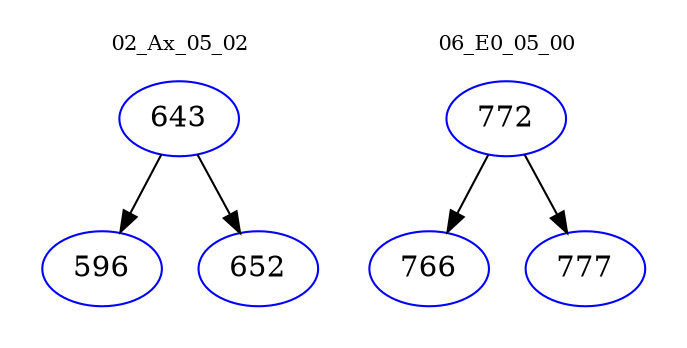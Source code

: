 digraph{
subgraph cluster_0 {
color = white
label = "02_Ax_05_02";
fontsize=10;
T0_643 [label="643", color="blue"]
T0_643 -> T0_596 [color="black"]
T0_596 [label="596", color="blue"]
T0_643 -> T0_652 [color="black"]
T0_652 [label="652", color="blue"]
}
subgraph cluster_1 {
color = white
label = "06_E0_05_00";
fontsize=10;
T1_772 [label="772", color="blue"]
T1_772 -> T1_766 [color="black"]
T1_766 [label="766", color="blue"]
T1_772 -> T1_777 [color="black"]
T1_777 [label="777", color="blue"]
}
}
